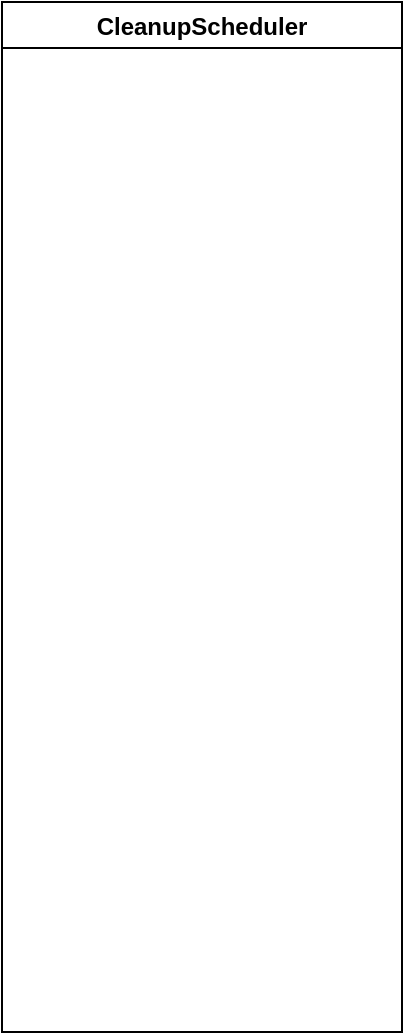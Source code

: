 <mxfile version="17.4.6" type="github">
  <diagram id="C5RBs43oDa-KdzZeNtuy" name="Cleanup the obsolete workers">
    <mxGraphModel dx="1422" dy="794" grid="0" gridSize="10" guides="1" tooltips="1" connect="1" arrows="1" fold="1" page="1" pageScale="1" pageWidth="827" pageHeight="1169" math="0" shadow="0">
      <root>
        <mxCell id="WIyWlLk6GJQsqaUBKTNV-0" />
        <mxCell id="WIyWlLk6GJQsqaUBKTNV-1" parent="WIyWlLk6GJQsqaUBKTNV-0" />
        <mxCell id="hyJ16mOZksNo0NBQhLww-0" value="CleanupScheduler" style="swimlane;" vertex="1" parent="WIyWlLk6GJQsqaUBKTNV-1">
          <mxGeometry x="110" y="86" width="200" height="515" as="geometry" />
        </mxCell>
      </root>
    </mxGraphModel>
  </diagram>
</mxfile>
